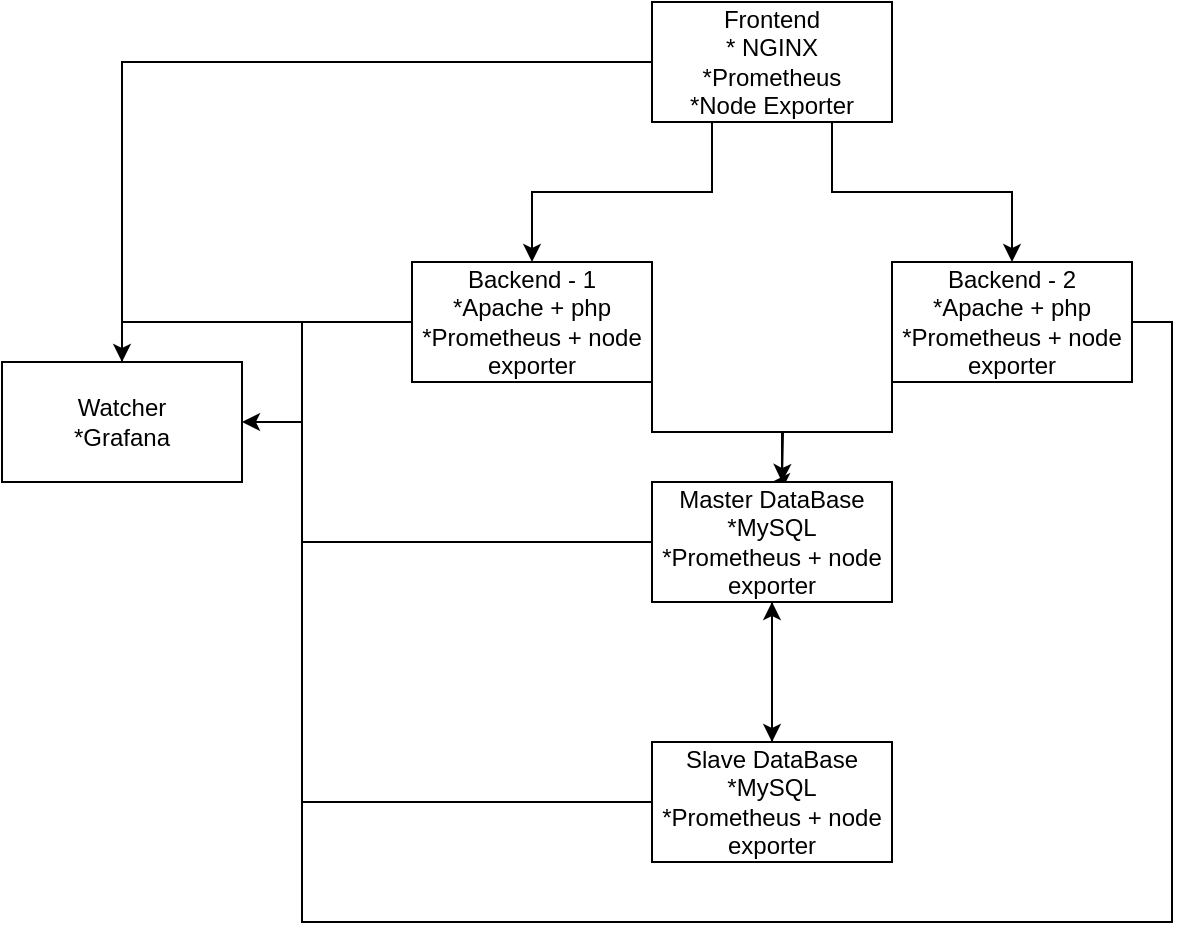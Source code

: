 <mxfile version="21.1.7" type="device">
  <diagram id="R2lEEEUBdFMjLlhIrx00" name="Page-1">
    <mxGraphModel dx="1386" dy="676" grid="1" gridSize="10" guides="1" tooltips="1" connect="1" arrows="1" fold="1" page="1" pageScale="1" pageWidth="850" pageHeight="1100" math="0" shadow="0" extFonts="Permanent Marker^https://fonts.googleapis.com/css?family=Permanent+Marker">
      <root>
        <mxCell id="0" />
        <mxCell id="1" parent="0" />
        <mxCell id="zK564wWoq6AAKpFuLyo1-3" value="" style="edgeStyle=orthogonalEdgeStyle;rounded=0;orthogonalLoop=1;jettySize=auto;html=1;exitX=0.25;exitY=1;exitDx=0;exitDy=0;" edge="1" parent="1" source="zK564wWoq6AAKpFuLyo1-1" target="zK564wWoq6AAKpFuLyo1-2">
          <mxGeometry relative="1" as="geometry" />
        </mxCell>
        <mxCell id="zK564wWoq6AAKpFuLyo1-4" style="edgeStyle=orthogonalEdgeStyle;rounded=0;orthogonalLoop=1;jettySize=auto;html=1;exitX=0.75;exitY=1;exitDx=0;exitDy=0;" edge="1" parent="1" source="zK564wWoq6AAKpFuLyo1-1" target="zK564wWoq6AAKpFuLyo1-5">
          <mxGeometry relative="1" as="geometry">
            <mxPoint x="480" y="210" as="targetPoint" />
          </mxGeometry>
        </mxCell>
        <mxCell id="zK564wWoq6AAKpFuLyo1-15" style="edgeStyle=orthogonalEdgeStyle;rounded=0;orthogonalLoop=1;jettySize=auto;html=1;exitX=0;exitY=0.5;exitDx=0;exitDy=0;entryX=0.5;entryY=0;entryDx=0;entryDy=0;" edge="1" parent="1" source="zK564wWoq6AAKpFuLyo1-1" target="zK564wWoq6AAKpFuLyo1-21">
          <mxGeometry relative="1" as="geometry">
            <mxPoint x="90" y="240" as="targetPoint" />
          </mxGeometry>
        </mxCell>
        <mxCell id="zK564wWoq6AAKpFuLyo1-1" value="Frontend&lt;br&gt;* NGINX&lt;br&gt;*Prometheus&lt;br&gt;*Node Exporter" style="rounded=0;whiteSpace=wrap;html=1;" vertex="1" parent="1">
          <mxGeometry x="365" y="80" width="120" height="60" as="geometry" />
        </mxCell>
        <mxCell id="zK564wWoq6AAKpFuLyo1-7" style="edgeStyle=orthogonalEdgeStyle;rounded=0;orthogonalLoop=1;jettySize=auto;html=1;exitX=1;exitY=1;exitDx=0;exitDy=0;entryX=0.5;entryY=0;entryDx=0;entryDy=0;" edge="1" parent="1" source="zK564wWoq6AAKpFuLyo1-2" target="zK564wWoq6AAKpFuLyo1-6">
          <mxGeometry relative="1" as="geometry">
            <Array as="points">
              <mxPoint x="365" y="295" />
              <mxPoint x="430" y="295" />
              <mxPoint x="430" y="320" />
            </Array>
          </mxGeometry>
        </mxCell>
        <mxCell id="zK564wWoq6AAKpFuLyo1-16" style="edgeStyle=orthogonalEdgeStyle;rounded=0;orthogonalLoop=1;jettySize=auto;html=1;exitX=0;exitY=0.5;exitDx=0;exitDy=0;entryX=0.75;entryY=0;entryDx=0;entryDy=0;" edge="1" parent="1" source="zK564wWoq6AAKpFuLyo1-2" target="zK564wWoq6AAKpFuLyo1-21">
          <mxGeometry relative="1" as="geometry">
            <mxPoint x="90" y="240" as="targetPoint" />
            <Array as="points">
              <mxPoint x="100" y="240" />
              <mxPoint x="100" y="300" />
            </Array>
          </mxGeometry>
        </mxCell>
        <mxCell id="zK564wWoq6AAKpFuLyo1-2" value="Backend - 1&lt;br&gt;*Apache + php&lt;br&gt;*Prometheus + node exporter" style="whiteSpace=wrap;html=1;rounded=0;" vertex="1" parent="1">
          <mxGeometry x="245" y="210" width="120" height="60" as="geometry" />
        </mxCell>
        <mxCell id="zK564wWoq6AAKpFuLyo1-8" style="edgeStyle=orthogonalEdgeStyle;rounded=0;orthogonalLoop=1;jettySize=auto;html=1;exitX=0;exitY=1;exitDx=0;exitDy=0;" edge="1" parent="1" source="zK564wWoq6AAKpFuLyo1-5">
          <mxGeometry relative="1" as="geometry">
            <mxPoint x="430" y="320" as="targetPoint" />
          </mxGeometry>
        </mxCell>
        <mxCell id="zK564wWoq6AAKpFuLyo1-17" style="edgeStyle=orthogonalEdgeStyle;rounded=0;orthogonalLoop=1;jettySize=auto;html=1;exitX=1;exitY=0.5;exitDx=0;exitDy=0;entryX=0.75;entryY=0;entryDx=0;entryDy=0;" edge="1" parent="1" source="zK564wWoq6AAKpFuLyo1-5" target="zK564wWoq6AAKpFuLyo1-21">
          <mxGeometry relative="1" as="geometry">
            <mxPoint x="90" y="240" as="targetPoint" />
            <Array as="points">
              <mxPoint x="625" y="240" />
              <mxPoint x="625" y="540" />
              <mxPoint x="190" y="540" />
              <mxPoint x="190" y="240" />
              <mxPoint x="100" y="240" />
              <mxPoint x="100" y="310" />
            </Array>
          </mxGeometry>
        </mxCell>
        <mxCell id="zK564wWoq6AAKpFuLyo1-5" value="Backend - 2&lt;br style=&quot;border-color: var(--border-color);&quot;&gt;*Apache + php&lt;br style=&quot;border-color: var(--border-color);&quot;&gt;*Prometheus + node exporter" style="rounded=0;whiteSpace=wrap;html=1;" vertex="1" parent="1">
          <mxGeometry x="485" y="210" width="120" height="60" as="geometry" />
        </mxCell>
        <mxCell id="zK564wWoq6AAKpFuLyo1-12" style="edgeStyle=orthogonalEdgeStyle;rounded=0;orthogonalLoop=1;jettySize=auto;html=1;exitX=0.5;exitY=1;exitDx=0;exitDy=0;entryX=0.5;entryY=0;entryDx=0;entryDy=0;" edge="1" parent="1" source="zK564wWoq6AAKpFuLyo1-6" target="zK564wWoq6AAKpFuLyo1-9">
          <mxGeometry relative="1" as="geometry" />
        </mxCell>
        <mxCell id="zK564wWoq6AAKpFuLyo1-18" style="edgeStyle=orthogonalEdgeStyle;rounded=0;orthogonalLoop=1;jettySize=auto;html=1;exitX=0;exitY=0.5;exitDx=0;exitDy=0;entryX=0.75;entryY=0;entryDx=0;entryDy=0;" edge="1" parent="1" source="zK564wWoq6AAKpFuLyo1-6" target="zK564wWoq6AAKpFuLyo1-21">
          <mxGeometry relative="1" as="geometry">
            <mxPoint x="90" y="240" as="targetPoint" />
            <Array as="points">
              <mxPoint x="190" y="350" />
              <mxPoint x="190" y="240" />
              <mxPoint x="100" y="240" />
              <mxPoint x="100" y="300" />
            </Array>
          </mxGeometry>
        </mxCell>
        <mxCell id="zK564wWoq6AAKpFuLyo1-6" value="Master DataBase&lt;br&gt;*MySQL&lt;br&gt;*Prometheus + node exporter" style="rounded=0;whiteSpace=wrap;html=1;" vertex="1" parent="1">
          <mxGeometry x="365" y="320" width="120" height="60" as="geometry" />
        </mxCell>
        <mxCell id="zK564wWoq6AAKpFuLyo1-13" style="edgeStyle=orthogonalEdgeStyle;rounded=0;orthogonalLoop=1;jettySize=auto;html=1;exitX=0.5;exitY=0;exitDx=0;exitDy=0;entryX=0.5;entryY=1;entryDx=0;entryDy=0;" edge="1" parent="1" source="zK564wWoq6AAKpFuLyo1-9" target="zK564wWoq6AAKpFuLyo1-6">
          <mxGeometry relative="1" as="geometry" />
        </mxCell>
        <mxCell id="zK564wWoq6AAKpFuLyo1-19" style="edgeStyle=orthogonalEdgeStyle;rounded=0;orthogonalLoop=1;jettySize=auto;html=1;exitX=0;exitY=0.5;exitDx=0;exitDy=0;entryX=1;entryY=0.5;entryDx=0;entryDy=0;" edge="1" parent="1" source="zK564wWoq6AAKpFuLyo1-9" target="zK564wWoq6AAKpFuLyo1-21">
          <mxGeometry relative="1" as="geometry">
            <mxPoint x="90" y="240" as="targetPoint" />
            <Array as="points">
              <mxPoint x="190" y="480" />
              <mxPoint x="190" y="290" />
            </Array>
          </mxGeometry>
        </mxCell>
        <mxCell id="zK564wWoq6AAKpFuLyo1-9" value="Slave DataBase&lt;br&gt;*MySQL&lt;br style=&quot;border-color: var(--border-color);&quot;&gt;*Prometheus + node exporter" style="whiteSpace=wrap;html=1;rounded=0;" vertex="1" parent="1">
          <mxGeometry x="365" y="450" width="120" height="60" as="geometry" />
        </mxCell>
        <mxCell id="zK564wWoq6AAKpFuLyo1-21" value="Watcher&lt;br&gt;*Grafana" style="rounded=0;whiteSpace=wrap;html=1;" vertex="1" parent="1">
          <mxGeometry x="40" y="260" width="120" height="60" as="geometry" />
        </mxCell>
      </root>
    </mxGraphModel>
  </diagram>
</mxfile>
